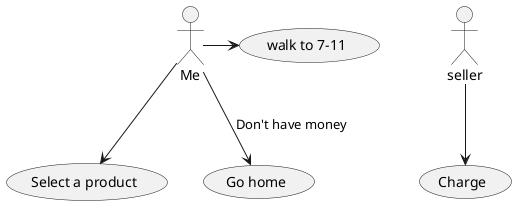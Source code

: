 @startuml
Me-> (walk to 7-11)
Me--> (Select a product) 
seller--> (Charge)
Me--> (Go home) : Don't have money
@enduml
